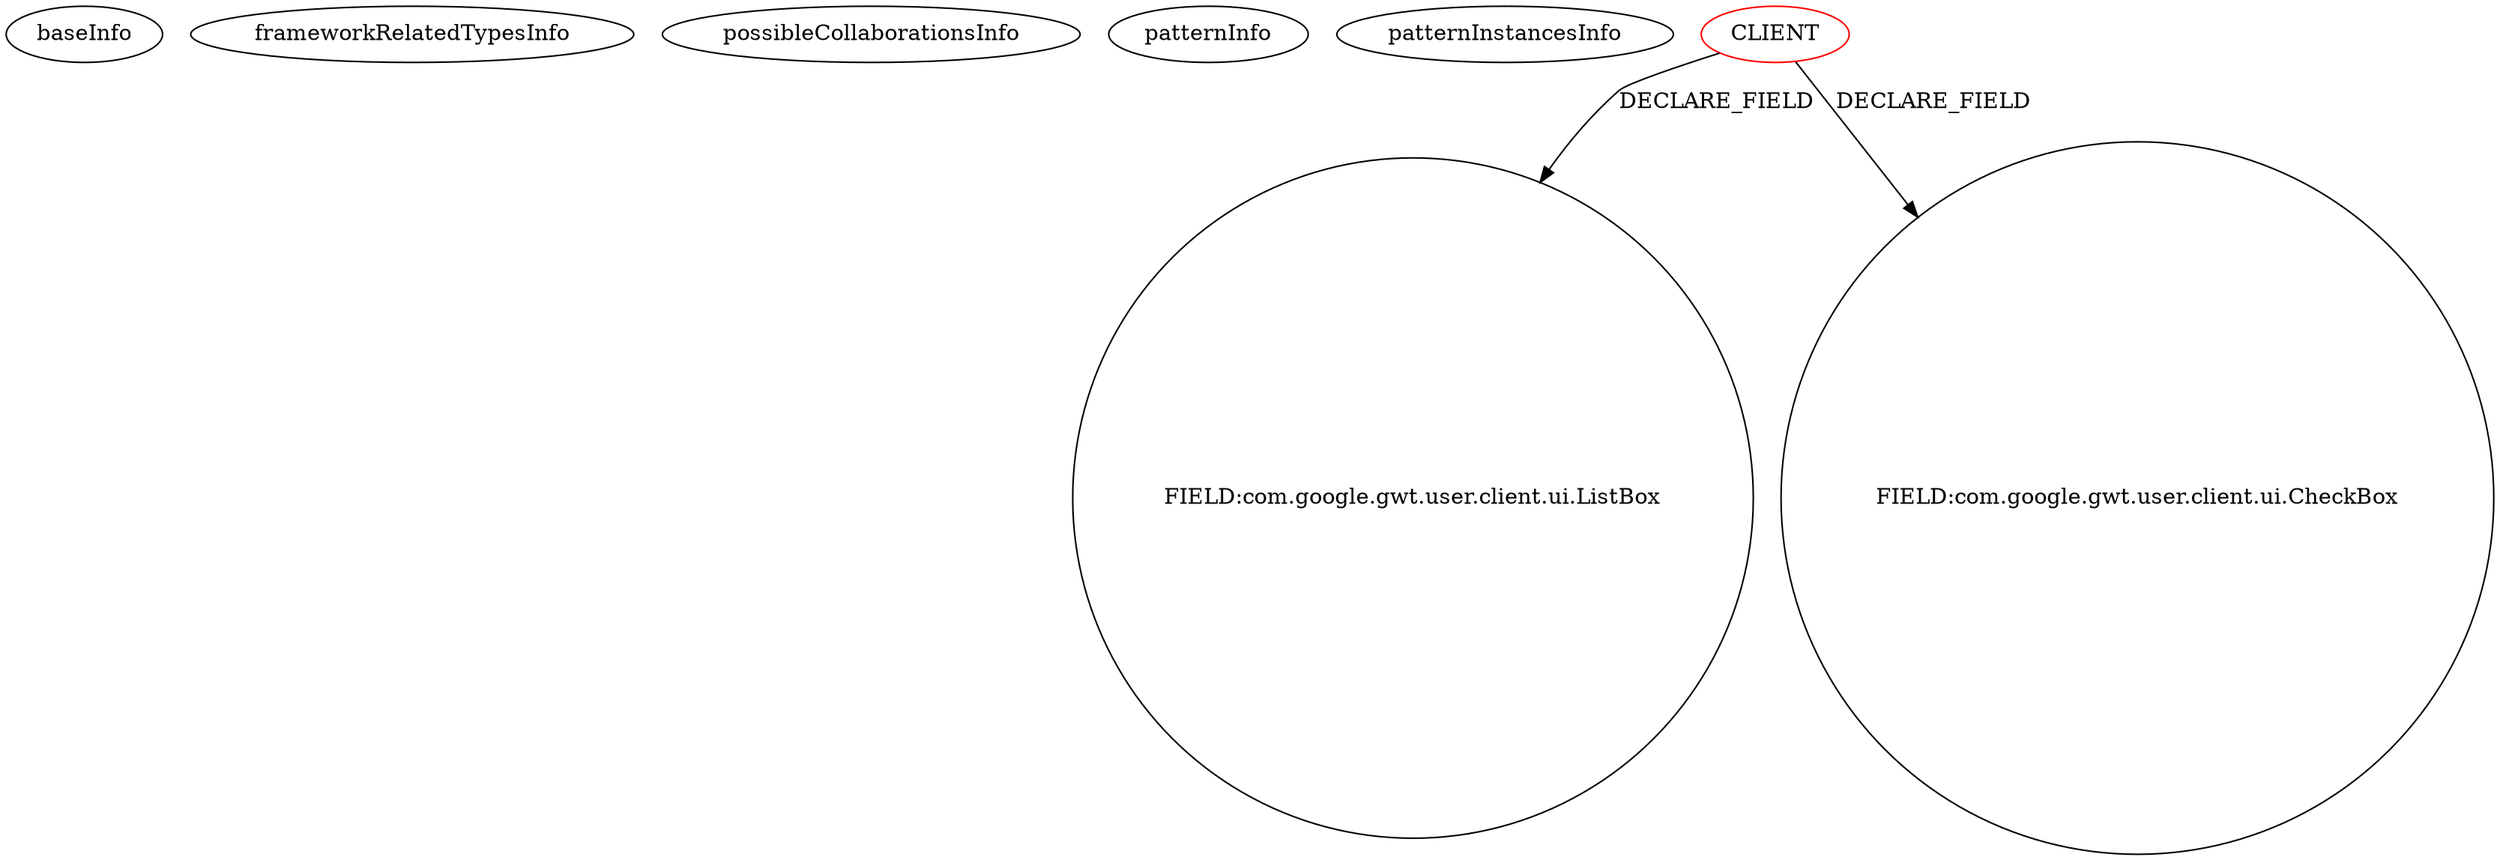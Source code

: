 digraph {
baseInfo[graphId=517,category="pattern",isAnonymous=false,possibleRelation=false]
frameworkRelatedTypesInfo[]
possibleCollaborationsInfo[]
patternInfo[frequency=2.0,patternRootClient=0]
patternInstancesInfo[0="spydon-esiade~/spydon-esiade/esiade-master/src/net/esiade/client/Esiade.java~Esiade~4504",1="Tok-Erwin~/Tok-Erwin/Erwin-master/src/main/java/erwin/client/Erwin.java~Erwin~388"]
4[label="FIELD:com.google.gwt.user.client.ui.ListBox",vertexType="FIELD_DECLARATION",isFrameworkType=false,shape=circle]
0[label="CLIENT",vertexType="ROOT_CLIENT_CLASS_DECLARATION",isFrameworkType=false,color=red]
42[label="FIELD:com.google.gwt.user.client.ui.CheckBox",vertexType="FIELD_DECLARATION",isFrameworkType=false,shape=circle]
0->42[label="DECLARE_FIELD"]
0->4[label="DECLARE_FIELD"]
}
